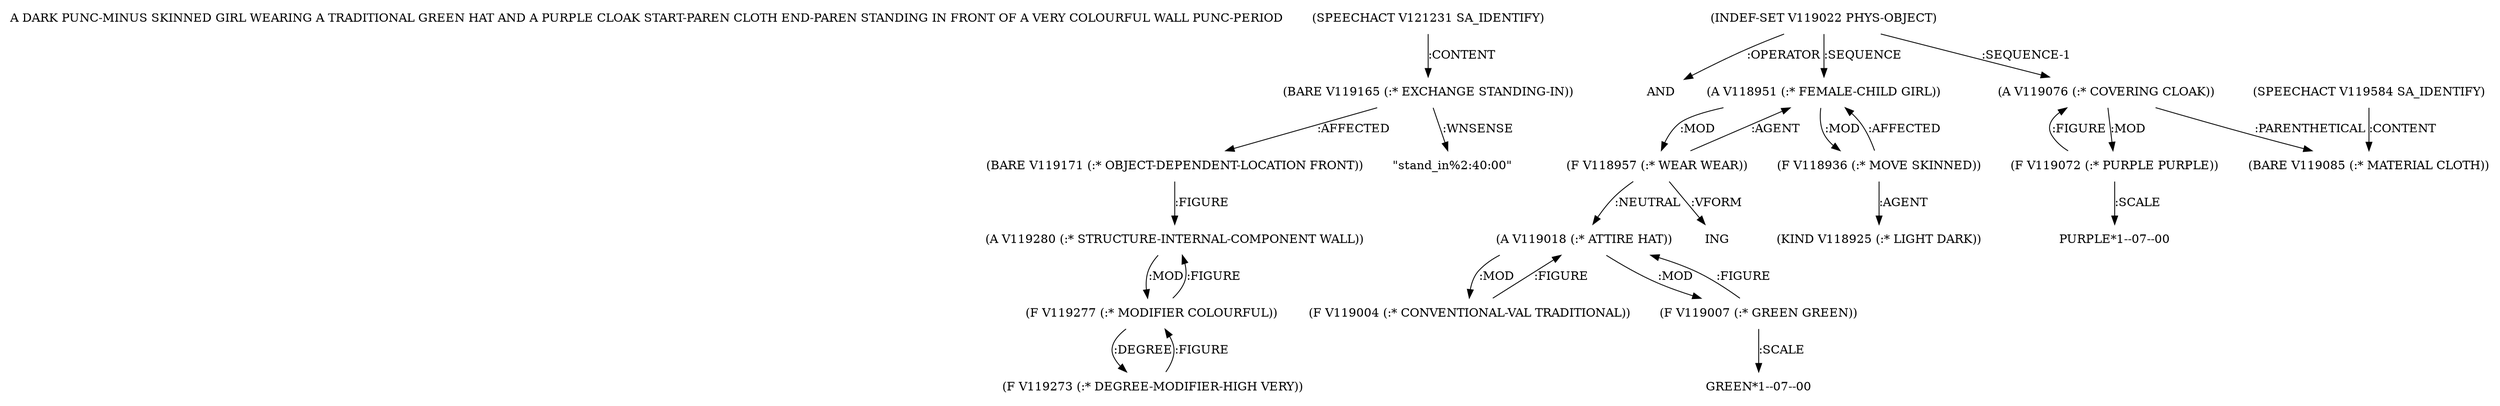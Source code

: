 digraph Terms {
  node [shape=none]
  "A DARK PUNC-MINUS SKINNED GIRL WEARING A TRADITIONAL GREEN HAT AND A PURPLE CLOAK START-PAREN CLOTH END-PAREN STANDING IN FRONT OF A VERY COLOURFUL WALL PUNC-PERIOD"
  "V121231" [label="(SPEECHACT V121231 SA_IDENTIFY)"]
  "V121231" -> "V119165" [label=":CONTENT"]
  "V119165" [label="(BARE V119165 (:* EXCHANGE STANDING-IN))"]
  "V119165" -> "V119171" [label=":AFFECTED"]
  "V119165" -> "NT129448" [label=":WNSENSE"]
  "NT129448" [label="\"stand_in%2:40:00\""]
  "V119171" [label="(BARE V119171 (:* OBJECT-DEPENDENT-LOCATION FRONT))"]
  "V119171" -> "V119280" [label=":FIGURE"]
  "V119280" [label="(A V119280 (:* STRUCTURE-INTERNAL-COMPONENT WALL))"]
  "V119280" -> "V119277" [label=":MOD"]
  "V119277" [label="(F V119277 (:* MODIFIER COLOURFUL))"]
  "V119277" -> "V119280" [label=":FIGURE"]
  "V119277" -> "V119273" [label=":DEGREE"]
  "V119273" [label="(F V119273 (:* DEGREE-MODIFIER-HIGH VERY))"]
  "V119273" -> "V119277" [label=":FIGURE"]
  "V119022" [label="(INDEF-SET V119022 PHYS-OBJECT)"]
  "V119022" -> "NT129449" [label=":OPERATOR"]
  "NT129449" [label="AND"]
  "V119022" -> "V118951" [label=":SEQUENCE"]
  "V119022" -> "V119076" [label=":SEQUENCE-1"]
  "V118951" [label="(A V118951 (:* FEMALE-CHILD GIRL))"]
  "V118951" -> "V118957" [label=":MOD"]
  "V118951" -> "V118936" [label=":MOD"]
  "V118936" [label="(F V118936 (:* MOVE SKINNED))"]
  "V118936" -> "V118925" [label=":AGENT"]
  "V118936" -> "V118951" [label=":AFFECTED"]
  "V118925" [label="(KIND V118925 (:* LIGHT DARK))"]
  "V118957" [label="(F V118957 (:* WEAR WEAR))"]
  "V118957" -> "V118951" [label=":AGENT"]
  "V118957" -> "V119018" [label=":NEUTRAL"]
  "V118957" -> "NT129450" [label=":VFORM"]
  "NT129450" [label="ING"]
  "V119018" [label="(A V119018 (:* ATTIRE HAT))"]
  "V119018" -> "V119004" [label=":MOD"]
  "V119018" -> "V119007" [label=":MOD"]
  "V119004" [label="(F V119004 (:* CONVENTIONAL-VAL TRADITIONAL))"]
  "V119004" -> "V119018" [label=":FIGURE"]
  "V119007" [label="(F V119007 (:* GREEN GREEN))"]
  "V119007" -> "V119018" [label=":FIGURE"]
  "V119007" -> "NT129451" [label=":SCALE"]
  "NT129451" [label="GREEN*1--07--00"]
  "V119076" [label="(A V119076 (:* COVERING CLOAK))"]
  "V119076" -> "V119085" [label=":PARENTHETICAL"]
  "V119076" -> "V119072" [label=":MOD"]
  "V119072" [label="(F V119072 (:* PURPLE PURPLE))"]
  "V119072" -> "V119076" [label=":FIGURE"]
  "V119072" -> "NT129452" [label=":SCALE"]
  "NT129452" [label="PURPLE*1--07--00"]
  "V119584" [label="(SPEECHACT V119584 SA_IDENTIFY)"]
  "V119584" -> "V119085" [label=":CONTENT"]
  "V119085" [label="(BARE V119085 (:* MATERIAL CLOTH))"]
}
